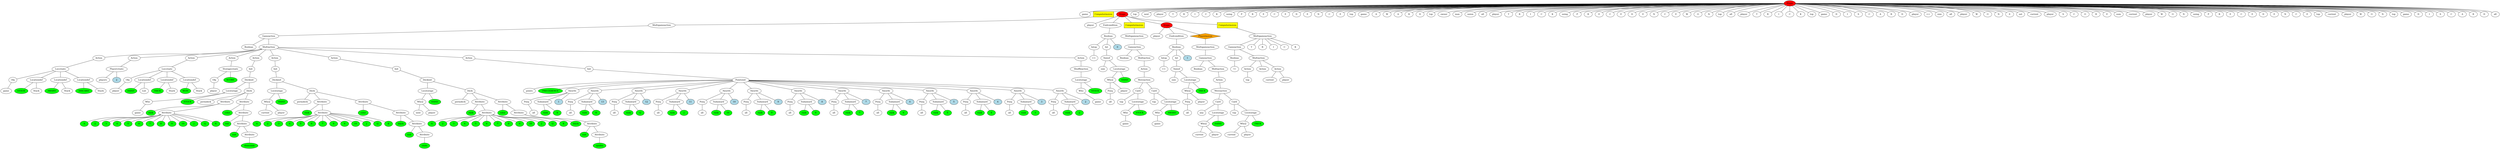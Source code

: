 graph tree{NODE0 [label="Stage" style=filled fillcolor="red"]
NODE0_1 [label="game"]
NODE0 -- NODE0_1
NODE0_2 [label="Computermoves"  style=filled shape=box fillcolor="yellow"]
NODE0_2_2 [label="Multigameaction" ]
NODE0_2_2_0 [label="Gameaction" ]
NODE0_2_2_0_1 [label="Boolean" ]
NODE0_2_2_0 -- NODE0_2_2_0_1
NODE0_2_2_0_2 [label="Multiaction" ]
NODE0_2_2_0_2_0 [label="Action" ]
NODE0_2_2_0_2_0_1 [label="Loccreate" ]
NODE0_2_2_0_2_0_1_2 [label="Obj" ]
NODE0_2_2_0_2_0_1_2_0 [label="game"]
NODE0_2_2_0_2_0_1_2 -- NODE0_2_2_0_2_0_1_2_0
NODE0_2_2_0_2_0_1 -- NODE0_2_2_0_2_0_1_2
NODE0_2_2_0_2_0_1_3 [label="Locationdef" ]
NODE0_2_2_0_2_0_1_3_1 [fillcolor="green" style=filled label="STOCK"]
NODE0_2_2_0_2_0_1_3 -- NODE0_2_2_0_2_0_1_3_1
NODE0_2_2_0_2_0_1_3_2 [label="Stack"]
NODE0_2_2_0_2_0_1_3 -- NODE0_2_2_0_2_0_1_3_2
NODE0_2_2_0_2_0_1 -- NODE0_2_2_0_2_0_1_3
NODE0_2_2_0_2_0_1_4 [label="Locationdef" ]
NODE0_2_2_0_2_0_1_4_1 [fillcolor="green" style=filled label="AWARD"]
NODE0_2_2_0_2_0_1_4 -- NODE0_2_2_0_2_0_1_4_1
NODE0_2_2_0_2_0_1_4_2 [label="Stack"]
NODE0_2_2_0_2_0_1_4 -- NODE0_2_2_0_2_0_1_4_2
NODE0_2_2_0_2_0_1 -- NODE0_2_2_0_2_0_1_4
NODE0_2_2_0_2_0_1_5 [label="Locationdef" ]
NODE0_2_2_0_2_0_1_5_1 [fillcolor="green" style=filled label="DISCARD"]
NODE0_2_2_0_2_0_1_5 -- NODE0_2_2_0_2_0_1_5_1
NODE0_2_2_0_2_0_1_5_2 [label="Stack"]
NODE0_2_2_0_2_0_1_5 -- NODE0_2_2_0_2_0_1_5_2
NODE0_2_2_0_2_0_1 -- NODE0_2_2_0_2_0_1_5
NODE0_2_2_0_2_0 -- NODE0_2_2_0_2_0_1
NODE0_2_2_0_2 -- NODE0_2_2_0_2_0
NODE0_2_2_0_2_1 [label="Action" ]
NODE0_2_2_0_2_1_1 [label="Playercreate" ]
NODE0_2_2_0_2_1_1_1 [label="players"]
NODE0_2_2_0_2_1_1 -- NODE0_2_2_0_2_1_1_1
NODE0_2_2_0_2_1_1_2 [label="2" style=filled fillcolor="lightblue"]
NODE0_2_2_0_2_1_1 -- NODE0_2_2_0_2_1_1_2
NODE0_2_2_0_2_1 -- NODE0_2_2_0_2_1_1
NODE0_2_2_0_2 -- NODE0_2_2_0_2_1
NODE0_2_2_0_2_2 [label="Action" ]
NODE0_2_2_0_2_2_1 [label="Loccreate" ]
NODE0_2_2_0_2_2_1_2 [label="Obj" ]
NODE0_2_2_0_2_2_1_2_0 [label="player"]
NODE0_2_2_0_2_2_1_2 -- NODE0_2_2_0_2_2_1_2_0
NODE0_2_2_0_2_2_1 -- NODE0_2_2_0_2_2_1_2
NODE0_2_2_0_2_2_1_3 [label="Locationdef" ]
NODE0_2_2_0_2_2_1_3_1 [fillcolor="green" style=filled label="HAND"]
NODE0_2_2_0_2_2_1_3 -- NODE0_2_2_0_2_2_1_3_1
NODE0_2_2_0_2_2_1_3_2 [label="List"]
NODE0_2_2_0_2_2_1_3 -- NODE0_2_2_0_2_2_1_3_2
NODE0_2_2_0_2_2_1 -- NODE0_2_2_0_2_2_1_3
NODE0_2_2_0_2_2_1_4 [label="Locationdef" ]
NODE0_2_2_0_2_2_1_4_1 [fillcolor="green" style=filled label="TRICK"]
NODE0_2_2_0_2_2_1_4 -- NODE0_2_2_0_2_2_1_4_1
NODE0_2_2_0_2_2_1_4_2 [label="Stack"]
NODE0_2_2_0_2_2_1_4 -- NODE0_2_2_0_2_2_1_4_2
NODE0_2_2_0_2_2_1 -- NODE0_2_2_0_2_2_1_4
NODE0_2_2_0_2_2_1_5 [label="Locationdef" ]
NODE0_2_2_0_2_2_1_5_1 [fillcolor="green" style=filled label="WON"]
NODE0_2_2_0_2_2_1_5 -- NODE0_2_2_0_2_2_1_5_1
NODE0_2_2_0_2_2_1_5_2 [label="Stack"]
NODE0_2_2_0_2_2_1_5 -- NODE0_2_2_0_2_2_1_5_2
NODE0_2_2_0_2_2_1 -- NODE0_2_2_0_2_2_1_5
NODE0_2_2_0_2_2 -- NODE0_2_2_0_2_2_1
NODE0_2_2_0_2 -- NODE0_2_2_0_2_2
NODE0_2_2_0_2_3 [label="Action" ]
NODE0_2_2_0_2_3_1 [label="Storagecreate" ]
NODE0_2_2_0_2_3_1_2 [label="Obj" ]
NODE0_2_2_0_2_3_1_2_0 [label="player"]
NODE0_2_2_0_2_3_1_2 -- NODE0_2_2_0_2_3_1_2_0
NODE0_2_2_0_2_3_1 -- NODE0_2_2_0_2_3_1_2
NODE0_2_2_0_2_3_1_4 [fillcolor="green" style=filled label="SCORE"]
NODE0_2_2_0_2_3_1 -- NODE0_2_2_0_2_3_1_4
NODE0_2_2_0_2_3 -- NODE0_2_2_0_2_3_1
NODE0_2_2_0_2 -- NODE0_2_2_0_2_3
NODE0_2_2_0_2_4 [label="Action" ]
NODE0_2_2_0_2_4_1 [label="Init" ]
NODE0_2_2_0_2_4_1_1 [label="Deckinit" ]
NODE0_2_2_0_2_4_1_1_0 [label="Locstorage" ]
NODE0_2_2_0_2_4_1_1_0_1 [label="Who" ]
NODE0_2_2_0_2_4_1_1_0_1_0 [label="game"]
NODE0_2_2_0_2_4_1_1_0_1 -- NODE0_2_2_0_2_4_1_1_0_1_0
NODE0_2_2_0_2_4_1_1_0 -- NODE0_2_2_0_2_4_1_1_0_1
NODE0_2_2_0_2_4_1_1_0_3 [fillcolor="green" style=filled label="STOCK"]
NODE0_2_2_0_2_4_1_1_0 -- NODE0_2_2_0_2_4_1_1_0_3
NODE0_2_2_0_2_4_1_1 -- NODE0_2_2_0_2_4_1_1_0
NODE0_2_2_0_2_4_1_1_1 [label="Deck" ]
NODE0_2_2_0_2_4_1_1_1_1 [label="permdeck"]
NODE0_2_2_0_2_4_1_1_1 -- NODE0_2_2_0_2_4_1_1_1_1
NODE0_2_2_0_2_4_1_1_1_2 [label="Attribute" ]
NODE0_2_2_0_2_4_1_1_1_2_1 [fillcolor="green" style=filled label="rank"]
NODE0_2_2_0_2_4_1_1_1_2 -- NODE0_2_2_0_2_4_1_1_1_2_1
NODE0_2_2_0_2_4_1_1_1_2_2 [label="Attribute" ]
NODE0_2_2_0_2_4_1_1_1_2_2_1 [fillcolor="green" style=filled label="A"]
NODE0_2_2_0_2_4_1_1_1_2_2 -- NODE0_2_2_0_2_4_1_1_1_2_2_1
NODE0_2_2_0_2_4_1_1_1_2_2_3 [fillcolor="green" style=filled label="2"]
NODE0_2_2_0_2_4_1_1_1_2_2 -- NODE0_2_2_0_2_4_1_1_1_2_2_3
NODE0_2_2_0_2_4_1_1_1_2_2_5 [fillcolor="green" style=filled label="3"]
NODE0_2_2_0_2_4_1_1_1_2_2 -- NODE0_2_2_0_2_4_1_1_1_2_2_5
NODE0_2_2_0_2_4_1_1_1_2_2_7 [fillcolor="green" style=filled label="4"]
NODE0_2_2_0_2_4_1_1_1_2_2 -- NODE0_2_2_0_2_4_1_1_1_2_2_7
NODE0_2_2_0_2_4_1_1_1_2_2_9 [fillcolor="green" style=filled label="5"]
NODE0_2_2_0_2_4_1_1_1_2_2 -- NODE0_2_2_0_2_4_1_1_1_2_2_9
NODE0_2_2_0_2_4_1_1_1_2_2_11 [fillcolor="green" style=filled label="6"]
NODE0_2_2_0_2_4_1_1_1_2_2 -- NODE0_2_2_0_2_4_1_1_1_2_2_11
NODE0_2_2_0_2_4_1_1_1_2_2_13 [fillcolor="green" style=filled label="7"]
NODE0_2_2_0_2_4_1_1_1_2_2 -- NODE0_2_2_0_2_4_1_1_1_2_2_13
NODE0_2_2_0_2_4_1_1_1_2_2_15 [fillcolor="green" style=filled label="8"]
NODE0_2_2_0_2_4_1_1_1_2_2 -- NODE0_2_2_0_2_4_1_1_1_2_2_15
NODE0_2_2_0_2_4_1_1_1_2_2_17 [fillcolor="green" style=filled label="9"]
NODE0_2_2_0_2_4_1_1_1_2_2 -- NODE0_2_2_0_2_4_1_1_1_2_2_17
NODE0_2_2_0_2_4_1_1_1_2_2_19 [fillcolor="green" style=filled label="10"]
NODE0_2_2_0_2_4_1_1_1_2_2 -- NODE0_2_2_0_2_4_1_1_1_2_2_19
NODE0_2_2_0_2_4_1_1_1_2_2_21 [fillcolor="green" style=filled label="J"]
NODE0_2_2_0_2_4_1_1_1_2_2 -- NODE0_2_2_0_2_4_1_1_1_2_2_21
NODE0_2_2_0_2_4_1_1_1_2_2_23 [fillcolor="green" style=filled label="Q"]
NODE0_2_2_0_2_4_1_1_1_2_2 -- NODE0_2_2_0_2_4_1_1_1_2_2_23
NODE0_2_2_0_2_4_1_1_1_2_2_25 [fillcolor="green" style=filled label="K"]
NODE0_2_2_0_2_4_1_1_1_2_2 -- NODE0_2_2_0_2_4_1_1_1_2_2_25
NODE0_2_2_0_2_4_1_1_1_2 -- NODE0_2_2_0_2_4_1_1_1_2_2
NODE0_2_2_0_2_4_1_1_1 -- NODE0_2_2_0_2_4_1_1_1_2
NODE0_2_2_0_2_4_1_1_1_3 [label="Attribute" ]
NODE0_2_2_0_2_4_1_1_1_3_1 [fillcolor="green" style=filled label="color"]
NODE0_2_2_0_2_4_1_1_1_3 -- NODE0_2_2_0_2_4_1_1_1_3_1
NODE0_2_2_0_2_4_1_1_1_3_2 [label="Attribute" ]
NODE0_2_2_0_2_4_1_1_1_3_2_1 [fillcolor="green" style=filled label="red"]
NODE0_2_2_0_2_4_1_1_1_3_2 -- NODE0_2_2_0_2_4_1_1_1_3_2_1
NODE0_2_2_0_2_4_1_1_1_3_2_2 [label="Attribute" ]
NODE0_2_2_0_2_4_1_1_1_3_2_2_1 [fillcolor="green" style=filled label="suit"]
NODE0_2_2_0_2_4_1_1_1_3_2_2 -- NODE0_2_2_0_2_4_1_1_1_3_2_2_1
NODE0_2_2_0_2_4_1_1_1_3_2_2_2 [label="Attribute" ]
NODE0_2_2_0_2_4_1_1_1_3_2_2_2_1 [fillcolor="green" style=filled label="diamonds"]
NODE0_2_2_0_2_4_1_1_1_3_2_2_2 -- NODE0_2_2_0_2_4_1_1_1_3_2_2_2_1
NODE0_2_2_0_2_4_1_1_1_3_2_2 -- NODE0_2_2_0_2_4_1_1_1_3_2_2_2
NODE0_2_2_0_2_4_1_1_1_3_2 -- NODE0_2_2_0_2_4_1_1_1_3_2_2
NODE0_2_2_0_2_4_1_1_1_3 -- NODE0_2_2_0_2_4_1_1_1_3_2
NODE0_2_2_0_2_4_1_1_1 -- NODE0_2_2_0_2_4_1_1_1_3
NODE0_2_2_0_2_4_1_1 -- NODE0_2_2_0_2_4_1_1_1
NODE0_2_2_0_2_4_1 -- NODE0_2_2_0_2_4_1_1
NODE0_2_2_0_2_4 -- NODE0_2_2_0_2_4_1
NODE0_2_2_0_2 -- NODE0_2_2_0_2_4
NODE0_2_2_0_2_5 [label="Action" ]
NODE0_2_2_0_2_5_1 [label="Init" ]
NODE0_2_2_0_2_5_1_1 [label="Deckinit" ]
NODE0_2_2_0_2_5_1_1_0 [label="Locstorage" ]
NODE0_2_2_0_2_5_1_1_0_1 [label="Who2" ]
NODE0_2_2_0_2_5_1_1_0_1_1 [label="current"]
NODE0_2_2_0_2_5_1_1_0_1 -- NODE0_2_2_0_2_5_1_1_0_1_1
NODE0_2_2_0_2_5_1_1_0_1_2 [label="player"]
NODE0_2_2_0_2_5_1_1_0_1 -- NODE0_2_2_0_2_5_1_1_0_1_2
NODE0_2_2_0_2_5_1_1_0 -- NODE0_2_2_0_2_5_1_1_0_1
NODE0_2_2_0_2_5_1_1_0_3 [fillcolor="green" style=filled label="HAND"]
NODE0_2_2_0_2_5_1_1_0 -- NODE0_2_2_0_2_5_1_1_0_3
NODE0_2_2_0_2_5_1_1 -- NODE0_2_2_0_2_5_1_1_0
NODE0_2_2_0_2_5_1_1_1 [label="Deck" ]
NODE0_2_2_0_2_5_1_1_1_1 [label="permdeck"]
NODE0_2_2_0_2_5_1_1_1 -- NODE0_2_2_0_2_5_1_1_1_1
NODE0_2_2_0_2_5_1_1_1_2 [label="Attribute" ]
NODE0_2_2_0_2_5_1_1_1_2_1 [fillcolor="green" style=filled label="rank"]
NODE0_2_2_0_2_5_1_1_1_2 -- NODE0_2_2_0_2_5_1_1_1_2_1
NODE0_2_2_0_2_5_1_1_1_2_2 [label="Attribute" ]
NODE0_2_2_0_2_5_1_1_1_2_2_1 [fillcolor="green" style=filled label="A"]
NODE0_2_2_0_2_5_1_1_1_2_2 -- NODE0_2_2_0_2_5_1_1_1_2_2_1
NODE0_2_2_0_2_5_1_1_1_2_2_3 [fillcolor="green" style=filled label="2"]
NODE0_2_2_0_2_5_1_1_1_2_2 -- NODE0_2_2_0_2_5_1_1_1_2_2_3
NODE0_2_2_0_2_5_1_1_1_2_2_5 [fillcolor="green" style=filled label="3"]
NODE0_2_2_0_2_5_1_1_1_2_2 -- NODE0_2_2_0_2_5_1_1_1_2_2_5
NODE0_2_2_0_2_5_1_1_1_2_2_7 [fillcolor="green" style=filled label="4"]
NODE0_2_2_0_2_5_1_1_1_2_2 -- NODE0_2_2_0_2_5_1_1_1_2_2_7
NODE0_2_2_0_2_5_1_1_1_2_2_9 [fillcolor="green" style=filled label="5"]
NODE0_2_2_0_2_5_1_1_1_2_2 -- NODE0_2_2_0_2_5_1_1_1_2_2_9
NODE0_2_2_0_2_5_1_1_1_2_2_11 [fillcolor="green" style=filled label="6"]
NODE0_2_2_0_2_5_1_1_1_2_2 -- NODE0_2_2_0_2_5_1_1_1_2_2_11
NODE0_2_2_0_2_5_1_1_1_2_2_13 [fillcolor="green" style=filled label="7"]
NODE0_2_2_0_2_5_1_1_1_2_2 -- NODE0_2_2_0_2_5_1_1_1_2_2_13
NODE0_2_2_0_2_5_1_1_1_2_2_15 [fillcolor="green" style=filled label="8"]
NODE0_2_2_0_2_5_1_1_1_2_2 -- NODE0_2_2_0_2_5_1_1_1_2_2_15
NODE0_2_2_0_2_5_1_1_1_2_2_17 [fillcolor="green" style=filled label="9"]
NODE0_2_2_0_2_5_1_1_1_2_2 -- NODE0_2_2_0_2_5_1_1_1_2_2_17
NODE0_2_2_0_2_5_1_1_1_2_2_19 [fillcolor="green" style=filled label="10"]
NODE0_2_2_0_2_5_1_1_1_2_2 -- NODE0_2_2_0_2_5_1_1_1_2_2_19
NODE0_2_2_0_2_5_1_1_1_2_2_21 [fillcolor="green" style=filled label="J"]
NODE0_2_2_0_2_5_1_1_1_2_2 -- NODE0_2_2_0_2_5_1_1_1_2_2_21
NODE0_2_2_0_2_5_1_1_1_2_2_23 [fillcolor="green" style=filled label="Q"]
NODE0_2_2_0_2_5_1_1_1_2_2 -- NODE0_2_2_0_2_5_1_1_1_2_2_23
NODE0_2_2_0_2_5_1_1_1_2_2_25 [fillcolor="green" style=filled label="K"]
NODE0_2_2_0_2_5_1_1_1_2_2 -- NODE0_2_2_0_2_5_1_1_1_2_2_25
NODE0_2_2_0_2_5_1_1_1_2 -- NODE0_2_2_0_2_5_1_1_1_2_2
NODE0_2_2_0_2_5_1_1_1 -- NODE0_2_2_0_2_5_1_1_1_2
NODE0_2_2_0_2_5_1_1_1_3 [label="Attribute" ]
NODE0_2_2_0_2_5_1_1_1_3_1 [fillcolor="green" style=filled label="color"]
NODE0_2_2_0_2_5_1_1_1_3 -- NODE0_2_2_0_2_5_1_1_1_3_1
NODE0_2_2_0_2_5_1_1_1_3_2 [label="Attribute" ]
NODE0_2_2_0_2_5_1_1_1_3_2_1 [fillcolor="green" style=filled label="black"]
NODE0_2_2_0_2_5_1_1_1_3_2 -- NODE0_2_2_0_2_5_1_1_1_3_2_1
NODE0_2_2_0_2_5_1_1_1_3_2_2 [label="Attribute" ]
NODE0_2_2_0_2_5_1_1_1_3_2_2_1 [fillcolor="green" style=filled label="suit"]
NODE0_2_2_0_2_5_1_1_1_3_2_2 -- NODE0_2_2_0_2_5_1_1_1_3_2_2_1
NODE0_2_2_0_2_5_1_1_1_3_2_2_2 [label="Attribute" ]
NODE0_2_2_0_2_5_1_1_1_3_2_2_2_1 [fillcolor="green" style=filled label="clubs"]
NODE0_2_2_0_2_5_1_1_1_3_2_2_2 -- NODE0_2_2_0_2_5_1_1_1_3_2_2_2_1
NODE0_2_2_0_2_5_1_1_1_3_2_2 -- NODE0_2_2_0_2_5_1_1_1_3_2_2_2
NODE0_2_2_0_2_5_1_1_1_3_2 -- NODE0_2_2_0_2_5_1_1_1_3_2_2
NODE0_2_2_0_2_5_1_1_1_3 -- NODE0_2_2_0_2_5_1_1_1_3_2
NODE0_2_2_0_2_5_1_1_1 -- NODE0_2_2_0_2_5_1_1_1_3
NODE0_2_2_0_2_5_1_1 -- NODE0_2_2_0_2_5_1_1_1
NODE0_2_2_0_2_5_1 -- NODE0_2_2_0_2_5_1_1
NODE0_2_2_0_2_5 -- NODE0_2_2_0_2_5_1
NODE0_2_2_0_2 -- NODE0_2_2_0_2_5
NODE0_2_2_0_2_6 [label="Action" ]
NODE0_2_2_0_2_6_1 [label="Init" ]
NODE0_2_2_0_2_6_1_1 [label="Deckinit" ]
NODE0_2_2_0_2_6_1_1_0 [label="Locstorage" ]
NODE0_2_2_0_2_6_1_1_0_1 [label="Who2" ]
NODE0_2_2_0_2_6_1_1_0_1_1 [label="next"]
NODE0_2_2_0_2_6_1_1_0_1 -- NODE0_2_2_0_2_6_1_1_0_1_1
NODE0_2_2_0_2_6_1_1_0_1_2 [label="player"]
NODE0_2_2_0_2_6_1_1_0_1 -- NODE0_2_2_0_2_6_1_1_0_1_2
NODE0_2_2_0_2_6_1_1_0 -- NODE0_2_2_0_2_6_1_1_0_1
NODE0_2_2_0_2_6_1_1_0_3 [fillcolor="green" style=filled label="HAND"]
NODE0_2_2_0_2_6_1_1_0 -- NODE0_2_2_0_2_6_1_1_0_3
NODE0_2_2_0_2_6_1_1 -- NODE0_2_2_0_2_6_1_1_0
NODE0_2_2_0_2_6_1_1_1 [label="Deck" ]
NODE0_2_2_0_2_6_1_1_1_1 [label="permdeck"]
NODE0_2_2_0_2_6_1_1_1 -- NODE0_2_2_0_2_6_1_1_1_1
NODE0_2_2_0_2_6_1_1_1_2 [label="Attribute" ]
NODE0_2_2_0_2_6_1_1_1_2_1 [fillcolor="green" style=filled label="rank"]
NODE0_2_2_0_2_6_1_1_1_2 -- NODE0_2_2_0_2_6_1_1_1_2_1
NODE0_2_2_0_2_6_1_1_1_2_2 [label="Attribute" ]
NODE0_2_2_0_2_6_1_1_1_2_2_1 [fillcolor="green" style=filled label="A"]
NODE0_2_2_0_2_6_1_1_1_2_2 -- NODE0_2_2_0_2_6_1_1_1_2_2_1
NODE0_2_2_0_2_6_1_1_1_2_2_3 [fillcolor="green" style=filled label="2"]
NODE0_2_2_0_2_6_1_1_1_2_2 -- NODE0_2_2_0_2_6_1_1_1_2_2_3
NODE0_2_2_0_2_6_1_1_1_2_2_5 [fillcolor="green" style=filled label="3"]
NODE0_2_2_0_2_6_1_1_1_2_2 -- NODE0_2_2_0_2_6_1_1_1_2_2_5
NODE0_2_2_0_2_6_1_1_1_2_2_7 [fillcolor="green" style=filled label="4"]
NODE0_2_2_0_2_6_1_1_1_2_2 -- NODE0_2_2_0_2_6_1_1_1_2_2_7
NODE0_2_2_0_2_6_1_1_1_2_2_9 [fillcolor="green" style=filled label="5"]
NODE0_2_2_0_2_6_1_1_1_2_2 -- NODE0_2_2_0_2_6_1_1_1_2_2_9
NODE0_2_2_0_2_6_1_1_1_2_2_11 [fillcolor="green" style=filled label="6"]
NODE0_2_2_0_2_6_1_1_1_2_2 -- NODE0_2_2_0_2_6_1_1_1_2_2_11
NODE0_2_2_0_2_6_1_1_1_2_2_13 [fillcolor="green" style=filled label="7"]
NODE0_2_2_0_2_6_1_1_1_2_2 -- NODE0_2_2_0_2_6_1_1_1_2_2_13
NODE0_2_2_0_2_6_1_1_1_2_2_15 [fillcolor="green" style=filled label="8"]
NODE0_2_2_0_2_6_1_1_1_2_2 -- NODE0_2_2_0_2_6_1_1_1_2_2_15
NODE0_2_2_0_2_6_1_1_1_2_2_17 [fillcolor="green" style=filled label="9"]
NODE0_2_2_0_2_6_1_1_1_2_2 -- NODE0_2_2_0_2_6_1_1_1_2_2_17
NODE0_2_2_0_2_6_1_1_1_2_2_19 [fillcolor="green" style=filled label="10"]
NODE0_2_2_0_2_6_1_1_1_2_2 -- NODE0_2_2_0_2_6_1_1_1_2_2_19
NODE0_2_2_0_2_6_1_1_1_2_2_21 [fillcolor="green" style=filled label="J"]
NODE0_2_2_0_2_6_1_1_1_2_2 -- NODE0_2_2_0_2_6_1_1_1_2_2_21
NODE0_2_2_0_2_6_1_1_1_2_2_23 [fillcolor="green" style=filled label="Q"]
NODE0_2_2_0_2_6_1_1_1_2_2 -- NODE0_2_2_0_2_6_1_1_1_2_2_23
NODE0_2_2_0_2_6_1_1_1_2_2_25 [fillcolor="green" style=filled label="K"]
NODE0_2_2_0_2_6_1_1_1_2_2 -- NODE0_2_2_0_2_6_1_1_1_2_2_25
NODE0_2_2_0_2_6_1_1_1_2 -- NODE0_2_2_0_2_6_1_1_1_2_2
NODE0_2_2_0_2_6_1_1_1 -- NODE0_2_2_0_2_6_1_1_1_2
NODE0_2_2_0_2_6_1_1_1_3 [label="Attribute" ]
NODE0_2_2_0_2_6_1_1_1_3_1 [fillcolor="green" style=filled label="color"]
NODE0_2_2_0_2_6_1_1_1_3 -- NODE0_2_2_0_2_6_1_1_1_3_1
NODE0_2_2_0_2_6_1_1_1_3_2 [label="Attribute" ]
NODE0_2_2_0_2_6_1_1_1_3_2_1 [fillcolor="green" style=filled label="black"]
NODE0_2_2_0_2_6_1_1_1_3_2 -- NODE0_2_2_0_2_6_1_1_1_3_2_1
NODE0_2_2_0_2_6_1_1_1_3_2_2 [label="Attribute" ]
NODE0_2_2_0_2_6_1_1_1_3_2_2_1 [fillcolor="green" style=filled label="suit"]
NODE0_2_2_0_2_6_1_1_1_3_2_2 -- NODE0_2_2_0_2_6_1_1_1_3_2_2_1
NODE0_2_2_0_2_6_1_1_1_3_2_2_2 [label="Attribute" ]
NODE0_2_2_0_2_6_1_1_1_3_2_2_2_1 [fillcolor="green" style=filled label="spades"]
NODE0_2_2_0_2_6_1_1_1_3_2_2_2 -- NODE0_2_2_0_2_6_1_1_1_3_2_2_2_1
NODE0_2_2_0_2_6_1_1_1_3_2_2 -- NODE0_2_2_0_2_6_1_1_1_3_2_2_2
NODE0_2_2_0_2_6_1_1_1_3_2 -- NODE0_2_2_0_2_6_1_1_1_3_2_2
NODE0_2_2_0_2_6_1_1_1_3 -- NODE0_2_2_0_2_6_1_1_1_3_2
NODE0_2_2_0_2_6_1_1_1 -- NODE0_2_2_0_2_6_1_1_1_3
NODE0_2_2_0_2_6_1_1 -- NODE0_2_2_0_2_6_1_1_1
NODE0_2_2_0_2_6_1 -- NODE0_2_2_0_2_6_1_1
NODE0_2_2_0_2_6 -- NODE0_2_2_0_2_6_1
NODE0_2_2_0_2 -- NODE0_2_2_0_2_6
NODE0_2_2_0_2_7 [label="Action" ]
NODE0_2_2_0_2_7_1 [label="Init" ]
NODE0_2_2_0_2_7_1_1 [label="Pointsinit" ]
NODE0_2_2_0_2_7_1_1_0 [label="points"]
NODE0_2_2_0_2_7_1_1 -- NODE0_2_2_0_2_7_1_1_0
NODE0_2_2_0_2_7_1_1_1 [fillcolor="green" style=filled label="PRECEDENCE"]
NODE0_2_2_0_2_7_1_1 -- NODE0_2_2_0_2_7_1_1_1
NODE0_2_2_0_2_7_1_1_3 [label="Awards" ]
NODE0_2_2_0_2_7_1_1_3_1 [label="Posq" ]
NODE0_2_2_0_2_7_1_1_3_1_0 [label="all"]
NODE0_2_2_0_2_7_1_1_3_1 -- NODE0_2_2_0_2_7_1_1_3_1_0
NODE0_2_2_0_2_7_1_1_3 -- NODE0_2_2_0_2_7_1_1_3_1
NODE0_2_2_0_2_7_1_1_3_2 [label="Subaward" ]
NODE0_2_2_0_2_7_1_1_3_2_1 [fillcolor="green" style=filled label="rank"]
NODE0_2_2_0_2_7_1_1_3_2 -- NODE0_2_2_0_2_7_1_1_3_2_1
NODE0_2_2_0_2_7_1_1_3_2_3 [fillcolor="green" style=filled label="A"]
NODE0_2_2_0_2_7_1_1_3_2 -- NODE0_2_2_0_2_7_1_1_3_2_3
NODE0_2_2_0_2_7_1_1_3 -- NODE0_2_2_0_2_7_1_1_3_2
NODE0_2_2_0_2_7_1_1_3_3 [label="1" style=filled fillcolor="lightblue"]
NODE0_2_2_0_2_7_1_1_3 -- NODE0_2_2_0_2_7_1_1_3_3
NODE0_2_2_0_2_7_1_1 -- NODE0_2_2_0_2_7_1_1_3
NODE0_2_2_0_2_7_1_1_4 [label="Awards" ]
NODE0_2_2_0_2_7_1_1_4_1 [label="Posq" ]
NODE0_2_2_0_2_7_1_1_4_1_0 [label="all"]
NODE0_2_2_0_2_7_1_1_4_1 -- NODE0_2_2_0_2_7_1_1_4_1_0
NODE0_2_2_0_2_7_1_1_4 -- NODE0_2_2_0_2_7_1_1_4_1
NODE0_2_2_0_2_7_1_1_4_2 [label="Subaward" ]
NODE0_2_2_0_2_7_1_1_4_2_1 [fillcolor="green" style=filled label="rank"]
NODE0_2_2_0_2_7_1_1_4_2 -- NODE0_2_2_0_2_7_1_1_4_2_1
NODE0_2_2_0_2_7_1_1_4_2_3 [fillcolor="green" style=filled label="K"]
NODE0_2_2_0_2_7_1_1_4_2 -- NODE0_2_2_0_2_7_1_1_4_2_3
NODE0_2_2_0_2_7_1_1_4 -- NODE0_2_2_0_2_7_1_1_4_2
NODE0_2_2_0_2_7_1_1_4_3 [label="13" style=filled fillcolor="lightblue"]
NODE0_2_2_0_2_7_1_1_4 -- NODE0_2_2_0_2_7_1_1_4_3
NODE0_2_2_0_2_7_1_1 -- NODE0_2_2_0_2_7_1_1_4
NODE0_2_2_0_2_7_1_1_5 [label="Awards" ]
NODE0_2_2_0_2_7_1_1_5_1 [label="Posq" ]
NODE0_2_2_0_2_7_1_1_5_1_0 [label="all"]
NODE0_2_2_0_2_7_1_1_5_1 -- NODE0_2_2_0_2_7_1_1_5_1_0
NODE0_2_2_0_2_7_1_1_5 -- NODE0_2_2_0_2_7_1_1_5_1
NODE0_2_2_0_2_7_1_1_5_2 [label="Subaward" ]
NODE0_2_2_0_2_7_1_1_5_2_1 [fillcolor="green" style=filled label="rank"]
NODE0_2_2_0_2_7_1_1_5_2 -- NODE0_2_2_0_2_7_1_1_5_2_1
NODE0_2_2_0_2_7_1_1_5_2_3 [fillcolor="green" style=filled label="Q"]
NODE0_2_2_0_2_7_1_1_5_2 -- NODE0_2_2_0_2_7_1_1_5_2_3
NODE0_2_2_0_2_7_1_1_5 -- NODE0_2_2_0_2_7_1_1_5_2
NODE0_2_2_0_2_7_1_1_5_3 [label="12" style=filled fillcolor="lightblue"]
NODE0_2_2_0_2_7_1_1_5 -- NODE0_2_2_0_2_7_1_1_5_3
NODE0_2_2_0_2_7_1_1 -- NODE0_2_2_0_2_7_1_1_5
NODE0_2_2_0_2_7_1_1_6 [label="Awards" ]
NODE0_2_2_0_2_7_1_1_6_1 [label="Posq" ]
NODE0_2_2_0_2_7_1_1_6_1_0 [label="all"]
NODE0_2_2_0_2_7_1_1_6_1 -- NODE0_2_2_0_2_7_1_1_6_1_0
NODE0_2_2_0_2_7_1_1_6 -- NODE0_2_2_0_2_7_1_1_6_1
NODE0_2_2_0_2_7_1_1_6_2 [label="Subaward" ]
NODE0_2_2_0_2_7_1_1_6_2_1 [fillcolor="green" style=filled label="rank"]
NODE0_2_2_0_2_7_1_1_6_2 -- NODE0_2_2_0_2_7_1_1_6_2_1
NODE0_2_2_0_2_7_1_1_6_2_3 [fillcolor="green" style=filled label="J"]
NODE0_2_2_0_2_7_1_1_6_2 -- NODE0_2_2_0_2_7_1_1_6_2_3
NODE0_2_2_0_2_7_1_1_6 -- NODE0_2_2_0_2_7_1_1_6_2
NODE0_2_2_0_2_7_1_1_6_3 [label="11" style=filled fillcolor="lightblue"]
NODE0_2_2_0_2_7_1_1_6 -- NODE0_2_2_0_2_7_1_1_6_3
NODE0_2_2_0_2_7_1_1 -- NODE0_2_2_0_2_7_1_1_6
NODE0_2_2_0_2_7_1_1_7 [label="Awards" ]
NODE0_2_2_0_2_7_1_1_7_1 [label="Posq" ]
NODE0_2_2_0_2_7_1_1_7_1_0 [label="all"]
NODE0_2_2_0_2_7_1_1_7_1 -- NODE0_2_2_0_2_7_1_1_7_1_0
NODE0_2_2_0_2_7_1_1_7 -- NODE0_2_2_0_2_7_1_1_7_1
NODE0_2_2_0_2_7_1_1_7_2 [label="Subaward" ]
NODE0_2_2_0_2_7_1_1_7_2_1 [fillcolor="green" style=filled label="rank"]
NODE0_2_2_0_2_7_1_1_7_2 -- NODE0_2_2_0_2_7_1_1_7_2_1
NODE0_2_2_0_2_7_1_1_7_2_3 [fillcolor="green" style=filled label="10"]
NODE0_2_2_0_2_7_1_1_7_2 -- NODE0_2_2_0_2_7_1_1_7_2_3
NODE0_2_2_0_2_7_1_1_7 -- NODE0_2_2_0_2_7_1_1_7_2
NODE0_2_2_0_2_7_1_1_7_3 [label="10" style=filled fillcolor="lightblue"]
NODE0_2_2_0_2_7_1_1_7 -- NODE0_2_2_0_2_7_1_1_7_3
NODE0_2_2_0_2_7_1_1 -- NODE0_2_2_0_2_7_1_1_7
NODE0_2_2_0_2_7_1_1_8 [label="Awards" ]
NODE0_2_2_0_2_7_1_1_8_1 [label="Posq" ]
NODE0_2_2_0_2_7_1_1_8_1_0 [label="all"]
NODE0_2_2_0_2_7_1_1_8_1 -- NODE0_2_2_0_2_7_1_1_8_1_0
NODE0_2_2_0_2_7_1_1_8 -- NODE0_2_2_0_2_7_1_1_8_1
NODE0_2_2_0_2_7_1_1_8_2 [label="Subaward" ]
NODE0_2_2_0_2_7_1_1_8_2_1 [fillcolor="green" style=filled label="rank"]
NODE0_2_2_0_2_7_1_1_8_2 -- NODE0_2_2_0_2_7_1_1_8_2_1
NODE0_2_2_0_2_7_1_1_8_2_3 [fillcolor="green" style=filled label="9"]
NODE0_2_2_0_2_7_1_1_8_2 -- NODE0_2_2_0_2_7_1_1_8_2_3
NODE0_2_2_0_2_7_1_1_8 -- NODE0_2_2_0_2_7_1_1_8_2
NODE0_2_2_0_2_7_1_1_8_3 [label="9" style=filled fillcolor="lightblue"]
NODE0_2_2_0_2_7_1_1_8 -- NODE0_2_2_0_2_7_1_1_8_3
NODE0_2_2_0_2_7_1_1 -- NODE0_2_2_0_2_7_1_1_8
NODE0_2_2_0_2_7_1_1_9 [label="Awards" ]
NODE0_2_2_0_2_7_1_1_9_1 [label="Posq" ]
NODE0_2_2_0_2_7_1_1_9_1_0 [label="all"]
NODE0_2_2_0_2_7_1_1_9_1 -- NODE0_2_2_0_2_7_1_1_9_1_0
NODE0_2_2_0_2_7_1_1_9 -- NODE0_2_2_0_2_7_1_1_9_1
NODE0_2_2_0_2_7_1_1_9_2 [label="Subaward" ]
NODE0_2_2_0_2_7_1_1_9_2_1 [fillcolor="green" style=filled label="rank"]
NODE0_2_2_0_2_7_1_1_9_2 -- NODE0_2_2_0_2_7_1_1_9_2_1
NODE0_2_2_0_2_7_1_1_9_2_3 [fillcolor="green" style=filled label="8"]
NODE0_2_2_0_2_7_1_1_9_2 -- NODE0_2_2_0_2_7_1_1_9_2_3
NODE0_2_2_0_2_7_1_1_9 -- NODE0_2_2_0_2_7_1_1_9_2
NODE0_2_2_0_2_7_1_1_9_3 [label="8" style=filled fillcolor="lightblue"]
NODE0_2_2_0_2_7_1_1_9 -- NODE0_2_2_0_2_7_1_1_9_3
NODE0_2_2_0_2_7_1_1 -- NODE0_2_2_0_2_7_1_1_9
NODE0_2_2_0_2_7_1_1_10 [label="Awards" ]
NODE0_2_2_0_2_7_1_1_10_1 [label="Posq" ]
NODE0_2_2_0_2_7_1_1_10_1_0 [label="all"]
NODE0_2_2_0_2_7_1_1_10_1 -- NODE0_2_2_0_2_7_1_1_10_1_0
NODE0_2_2_0_2_7_1_1_10 -- NODE0_2_2_0_2_7_1_1_10_1
NODE0_2_2_0_2_7_1_1_10_2 [label="Subaward" ]
NODE0_2_2_0_2_7_1_1_10_2_1 [fillcolor="green" style=filled label="rank"]
NODE0_2_2_0_2_7_1_1_10_2 -- NODE0_2_2_0_2_7_1_1_10_2_1
NODE0_2_2_0_2_7_1_1_10_2_3 [fillcolor="green" style=filled label="7"]
NODE0_2_2_0_2_7_1_1_10_2 -- NODE0_2_2_0_2_7_1_1_10_2_3
NODE0_2_2_0_2_7_1_1_10 -- NODE0_2_2_0_2_7_1_1_10_2
NODE0_2_2_0_2_7_1_1_10_3 [label="7" style=filled fillcolor="lightblue"]
NODE0_2_2_0_2_7_1_1_10 -- NODE0_2_2_0_2_7_1_1_10_3
NODE0_2_2_0_2_7_1_1 -- NODE0_2_2_0_2_7_1_1_10
NODE0_2_2_0_2_7_1_1_11 [label="Awards" ]
NODE0_2_2_0_2_7_1_1_11_1 [label="Posq" ]
NODE0_2_2_0_2_7_1_1_11_1_0 [label="all"]
NODE0_2_2_0_2_7_1_1_11_1 -- NODE0_2_2_0_2_7_1_1_11_1_0
NODE0_2_2_0_2_7_1_1_11 -- NODE0_2_2_0_2_7_1_1_11_1
NODE0_2_2_0_2_7_1_1_11_2 [label="Subaward" ]
NODE0_2_2_0_2_7_1_1_11_2_1 [fillcolor="green" style=filled label="rank"]
NODE0_2_2_0_2_7_1_1_11_2 -- NODE0_2_2_0_2_7_1_1_11_2_1
NODE0_2_2_0_2_7_1_1_11_2_3 [fillcolor="green" style=filled label="6"]
NODE0_2_2_0_2_7_1_1_11_2 -- NODE0_2_2_0_2_7_1_1_11_2_3
NODE0_2_2_0_2_7_1_1_11 -- NODE0_2_2_0_2_7_1_1_11_2
NODE0_2_2_0_2_7_1_1_11_3 [label="6" style=filled fillcolor="lightblue"]
NODE0_2_2_0_2_7_1_1_11 -- NODE0_2_2_0_2_7_1_1_11_3
NODE0_2_2_0_2_7_1_1 -- NODE0_2_2_0_2_7_1_1_11
NODE0_2_2_0_2_7_1_1_12 [label="Awards" ]
NODE0_2_2_0_2_7_1_1_12_1 [label="Posq" ]
NODE0_2_2_0_2_7_1_1_12_1_0 [label="all"]
NODE0_2_2_0_2_7_1_1_12_1 -- NODE0_2_2_0_2_7_1_1_12_1_0
NODE0_2_2_0_2_7_1_1_12 -- NODE0_2_2_0_2_7_1_1_12_1
NODE0_2_2_0_2_7_1_1_12_2 [label="Subaward" ]
NODE0_2_2_0_2_7_1_1_12_2_1 [fillcolor="green" style=filled label="rank"]
NODE0_2_2_0_2_7_1_1_12_2 -- NODE0_2_2_0_2_7_1_1_12_2_1
NODE0_2_2_0_2_7_1_1_12_2_3 [fillcolor="green" style=filled label="5"]
NODE0_2_2_0_2_7_1_1_12_2 -- NODE0_2_2_0_2_7_1_1_12_2_3
NODE0_2_2_0_2_7_1_1_12 -- NODE0_2_2_0_2_7_1_1_12_2
NODE0_2_2_0_2_7_1_1_12_3 [label="5" style=filled fillcolor="lightblue"]
NODE0_2_2_0_2_7_1_1_12 -- NODE0_2_2_0_2_7_1_1_12_3
NODE0_2_2_0_2_7_1_1 -- NODE0_2_2_0_2_7_1_1_12
NODE0_2_2_0_2_7_1_1_13 [label="Awards" ]
NODE0_2_2_0_2_7_1_1_13_1 [label="Posq" ]
NODE0_2_2_0_2_7_1_1_13_1_0 [label="all"]
NODE0_2_2_0_2_7_1_1_13_1 -- NODE0_2_2_0_2_7_1_1_13_1_0
NODE0_2_2_0_2_7_1_1_13 -- NODE0_2_2_0_2_7_1_1_13_1
NODE0_2_2_0_2_7_1_1_13_2 [label="Subaward" ]
NODE0_2_2_0_2_7_1_1_13_2_1 [fillcolor="green" style=filled label="rank"]
NODE0_2_2_0_2_7_1_1_13_2 -- NODE0_2_2_0_2_7_1_1_13_2_1
NODE0_2_2_0_2_7_1_1_13_2_3 [fillcolor="green" style=filled label="4"]
NODE0_2_2_0_2_7_1_1_13_2 -- NODE0_2_2_0_2_7_1_1_13_2_3
NODE0_2_2_0_2_7_1_1_13 -- NODE0_2_2_0_2_7_1_1_13_2
NODE0_2_2_0_2_7_1_1_13_3 [label="4" style=filled fillcolor="lightblue"]
NODE0_2_2_0_2_7_1_1_13 -- NODE0_2_2_0_2_7_1_1_13_3
NODE0_2_2_0_2_7_1_1 -- NODE0_2_2_0_2_7_1_1_13
NODE0_2_2_0_2_7_1_1_14 [label="Awards" ]
NODE0_2_2_0_2_7_1_1_14_1 [label="Posq" ]
NODE0_2_2_0_2_7_1_1_14_1_0 [label="all"]
NODE0_2_2_0_2_7_1_1_14_1 -- NODE0_2_2_0_2_7_1_1_14_1_0
NODE0_2_2_0_2_7_1_1_14 -- NODE0_2_2_0_2_7_1_1_14_1
NODE0_2_2_0_2_7_1_1_14_2 [label="Subaward" ]
NODE0_2_2_0_2_7_1_1_14_2_1 [fillcolor="green" style=filled label="rank"]
NODE0_2_2_0_2_7_1_1_14_2 -- NODE0_2_2_0_2_7_1_1_14_2_1
NODE0_2_2_0_2_7_1_1_14_2_3 [fillcolor="green" style=filled label="3"]
NODE0_2_2_0_2_7_1_1_14_2 -- NODE0_2_2_0_2_7_1_1_14_2_3
NODE0_2_2_0_2_7_1_1_14 -- NODE0_2_2_0_2_7_1_1_14_2
NODE0_2_2_0_2_7_1_1_14_3 [label="3" style=filled fillcolor="lightblue"]
NODE0_2_2_0_2_7_1_1_14 -- NODE0_2_2_0_2_7_1_1_14_3
NODE0_2_2_0_2_7_1_1 -- NODE0_2_2_0_2_7_1_1_14
NODE0_2_2_0_2_7_1_1_15 [label="Awards" ]
NODE0_2_2_0_2_7_1_1_15_1 [label="Posq" ]
NODE0_2_2_0_2_7_1_1_15_1_0 [label="all"]
NODE0_2_2_0_2_7_1_1_15_1 -- NODE0_2_2_0_2_7_1_1_15_1_0
NODE0_2_2_0_2_7_1_1_15 -- NODE0_2_2_0_2_7_1_1_15_1
NODE0_2_2_0_2_7_1_1_15_2 [label="Subaward" ]
NODE0_2_2_0_2_7_1_1_15_2_1 [fillcolor="green" style=filled label="rank"]
NODE0_2_2_0_2_7_1_1_15_2 -- NODE0_2_2_0_2_7_1_1_15_2_1
NODE0_2_2_0_2_7_1_1_15_2_3 [fillcolor="green" style=filled label="2"]
NODE0_2_2_0_2_7_1_1_15_2 -- NODE0_2_2_0_2_7_1_1_15_2_3
NODE0_2_2_0_2_7_1_1_15 -- NODE0_2_2_0_2_7_1_1_15_2
NODE0_2_2_0_2_7_1_1_15_3 [label="2" style=filled fillcolor="lightblue"]
NODE0_2_2_0_2_7_1_1_15 -- NODE0_2_2_0_2_7_1_1_15_3
NODE0_2_2_0_2_7_1_1 -- NODE0_2_2_0_2_7_1_1_15
NODE0_2_2_0_2_7_1 -- NODE0_2_2_0_2_7_1_1
NODE0_2_2_0_2_7 -- NODE0_2_2_0_2_7_1
NODE0_2_2_0_2 -- NODE0_2_2_0_2_7
NODE0_2_2_0_2_8 [label="Action" ]
NODE0_2_2_0_2_8_1 [label="Shuffleaction" ]
NODE0_2_2_0_2_8_1_1 [label="Locstorage" ]
NODE0_2_2_0_2_8_1_1_1 [label="Who" ]
NODE0_2_2_0_2_8_1_1_1_0 [label="game"]
NODE0_2_2_0_2_8_1_1_1 -- NODE0_2_2_0_2_8_1_1_1_0
NODE0_2_2_0_2_8_1_1 -- NODE0_2_2_0_2_8_1_1_1
NODE0_2_2_0_2_8_1_1_3 [fillcolor="green" style=filled label="STOCK"]
NODE0_2_2_0_2_8_1_1 -- NODE0_2_2_0_2_8_1_1_3
NODE0_2_2_0_2_8_1 -- NODE0_2_2_0_2_8_1_1
NODE0_2_2_0_2_8 -- NODE0_2_2_0_2_8_1
NODE0_2_2_0_2 -- NODE0_2_2_0_2_8
NODE0_2_2_0 -- NODE0_2_2_0_2
NODE0_2_2 -- NODE0_2_2_0
NODE0_2 -- NODE0_2_2
NODE0 -- NODE0_2
NODE0_3 [label="Stage"  style=filled fillcolor="red"]
NODE0_3_2 [label="player"]
NODE0_3 -- NODE0_3_2
NODE0_3_3 [label="Endcondition" ]
NODE0_3_3_2 [label="Boolean" ]
NODE0_3_3_2_1 [label="Intop" ]
NODE0_3_3_2_1_0 [label="=="]
NODE0_3_3_2_1 -- NODE0_3_3_2_1_0
NODE0_3_3_2 -- NODE0_3_3_2_1
NODE0_3_3_2_2 [label="Int" ]
NODE0_3_3_2_2_0 [label="Sizeof" ]
NODE0_3_3_2_2_0_1 [label="size"]
NODE0_3_3_2_2_0 -- NODE0_3_3_2_2_0_1
NODE0_3_3_2_2_0_2 [label="Locstorage" ]
NODE0_3_3_2_2_0_2_1 [label="Who2" ]
NODE0_3_3_2_2_0_2_1_1 [label="Posq" ]
NODE0_3_3_2_2_0_2_1_1_0 [label="all"]
NODE0_3_3_2_2_0_2_1_1 -- NODE0_3_3_2_2_0_2_1_1_0
NODE0_3_3_2_2_0_2_1 -- NODE0_3_3_2_2_0_2_1_1
NODE0_3_3_2_2_0_2_1_2 [label="player"]
NODE0_3_3_2_2_0_2_1 -- NODE0_3_3_2_2_0_2_1_2
NODE0_3_3_2_2_0_2 -- NODE0_3_3_2_2_0_2_1
NODE0_3_3_2_2_0_2_3 [fillcolor="green" style=filled label="HAND"]
NODE0_3_3_2_2_0_2 -- NODE0_3_3_2_2_0_2_3
NODE0_3_3_2_2_0 -- NODE0_3_3_2_2_0_2
NODE0_3_3_2_2 -- NODE0_3_3_2_2_0
NODE0_3_3_2 -- NODE0_3_3_2_2
NODE0_3_3_2_3 [label="0" style=filled fillcolor="lightblue"]
NODE0_3_3_2 -- NODE0_3_3_2_3
NODE0_3_3 -- NODE0_3_3_2
NODE0_3 -- NODE0_3_3
NODE0_3_4 [label="Computermoves"  style=filled shape=box fillcolor="yellow"]
NODE0_3_4_2 [label="Multigameaction" ]
NODE0_3_4_2_0 [label="Gameaction" ]
NODE0_3_4_2_0_1 [label="Boolean" ]
NODE0_3_4_2_0 -- NODE0_3_4_2_0_1
NODE0_3_4_2_0_2 [label="Multiaction" ]
NODE0_3_4_2_0_2_0 [label="Action" ]
NODE0_3_4_2_0_2_0_1 [label="Moveaction" ]
NODE0_3_4_2_0_2_0_1_1 [label="Card" ]
NODE0_3_4_2_0_2_0_1_1_1 [label="top"]
NODE0_3_4_2_0_2_0_1_1 -- NODE0_3_4_2_0_2_0_1_1_1
NODE0_3_4_2_0_2_0_1_1_2 [label="Locstorage" ]
NODE0_3_4_2_0_2_0_1_1_2_1 [label="Who" ]
NODE0_3_4_2_0_2_0_1_1_2_1_0 [label="game"]
NODE0_3_4_2_0_2_0_1_1_2_1 -- NODE0_3_4_2_0_2_0_1_1_2_1_0
NODE0_3_4_2_0_2_0_1_1_2 -- NODE0_3_4_2_0_2_0_1_1_2_1
NODE0_3_4_2_0_2_0_1_1_2_3 [fillcolor="green" style=filled label="STOCK"]
NODE0_3_4_2_0_2_0_1_1_2 -- NODE0_3_4_2_0_2_0_1_1_2_3
NODE0_3_4_2_0_2_0_1_1 -- NODE0_3_4_2_0_2_0_1_1_2
NODE0_3_4_2_0_2_0_1 -- NODE0_3_4_2_0_2_0_1_1
NODE0_3_4_2_0_2_0_1_2 [label="Card" ]
NODE0_3_4_2_0_2_0_1_2_1 [label="top"]
NODE0_3_4_2_0_2_0_1_2 -- NODE0_3_4_2_0_2_0_1_2_1
NODE0_3_4_2_0_2_0_1_2_2 [label="Locstorage" ]
NODE0_3_4_2_0_2_0_1_2_2_1 [label="Who" ]
NODE0_3_4_2_0_2_0_1_2_2_1_0 [label="game"]
NODE0_3_4_2_0_2_0_1_2_2_1 -- NODE0_3_4_2_0_2_0_1_2_2_1_0
NODE0_3_4_2_0_2_0_1_2_2 -- NODE0_3_4_2_0_2_0_1_2_2_1
NODE0_3_4_2_0_2_0_1_2_2_3 [fillcolor="green" style=filled label="AWARD"]
NODE0_3_4_2_0_2_0_1_2_2 -- NODE0_3_4_2_0_2_0_1_2_2_3
NODE0_3_4_2_0_2_0_1_2 -- NODE0_3_4_2_0_2_0_1_2_2
NODE0_3_4_2_0_2_0_1 -- NODE0_3_4_2_0_2_0_1_2
NODE0_3_4_2_0_2_0 -- NODE0_3_4_2_0_2_0_1
NODE0_3_4_2_0_2 -- NODE0_3_4_2_0_2_0
NODE0_3_4_2_0 -- NODE0_3_4_2_0_2
NODE0_3_4_2 -- NODE0_3_4_2_0
NODE0_3_4 -- NODE0_3_4_2
NODE0_3 -- NODE0_3_4
NODE0_3_5 [label="Stage"  style=filled fillcolor="red"]
NODE0_3_5_2 [label="player"]
NODE0_3_5 -- NODE0_3_5_2
NODE0_3_5_3 [label="Endcondition" ]
NODE0_3_5_3_2 [label="Boolean" ]
NODE0_3_5_3_2_1 [label="Intop" ]
NODE0_3_5_3_2_1_0 [label="=="]
NODE0_3_5_3_2_1 -- NODE0_3_5_3_2_1_0
NODE0_3_5_3_2 -- NODE0_3_5_3_2_1
NODE0_3_5_3_2_2 [label="Int" ]
NODE0_3_5_3_2_2_0 [label="Sizeof" ]
NODE0_3_5_3_2_2_0_1 [label="size"]
NODE0_3_5_3_2_2_0 -- NODE0_3_5_3_2_2_0_1
NODE0_3_5_3_2_2_0_2 [label="Locstorage" ]
NODE0_3_5_3_2_2_0_2_1 [label="Who2" ]
NODE0_3_5_3_2_2_0_2_1_1 [label="Posq" ]
NODE0_3_5_3_2_2_0_2_1_1_0 [label="all"]
NODE0_3_5_3_2_2_0_2_1_1 -- NODE0_3_5_3_2_2_0_2_1_1_0
NODE0_3_5_3_2_2_0_2_1 -- NODE0_3_5_3_2_2_0_2_1_1
NODE0_3_5_3_2_2_0_2_1_2 [label="player"]
NODE0_3_5_3_2_2_0_2_1 -- NODE0_3_5_3_2_2_0_2_1_2
NODE0_3_5_3_2_2_0_2 -- NODE0_3_5_3_2_2_0_2_1
NODE0_3_5_3_2_2_0_2_3 [fillcolor="green" style=filled label="TRICK"]
NODE0_3_5_3_2_2_0_2 -- NODE0_3_5_3_2_2_0_2_3
NODE0_3_5_3_2_2_0 -- NODE0_3_5_3_2_2_0_2
NODE0_3_5_3_2_2 -- NODE0_3_5_3_2_2_0
NODE0_3_5_3_2 -- NODE0_3_5_3_2_2
NODE0_3_5_3_2_3 [label="1" style=filled fillcolor="lightblue"]
NODE0_3_5_3_2 -- NODE0_3_5_3_2_3
NODE0_3_5_3 -- NODE0_3_5_3_2
NODE0_3_5 -- NODE0_3_5_3
NODE0_3_5_4 [label="Playermoves"  style=filled shape=diamond fillcolor="orange"]
NODE0_3_5_4_2 [label="Multigameaction" ]
NODE0_3_5_4_2_0 [label="Gameaction" ]
NODE0_3_5_4_2_0_1 [label="Boolean" ]
NODE0_3_5_4_2_0 -- NODE0_3_5_4_2_0_1
NODE0_3_5_4_2_0_2 [label="Multiaction" ]
NODE0_3_5_4_2_0_2_0 [label="Action" ]
NODE0_3_5_4_2_0_2_0_1 [label="Moveaction" ]
NODE0_3_5_4_2_0_2_0_1_1 [label="Card" ]
NODE0_3_5_4_2_0_2_0_1_1_1 [label="any"]
NODE0_3_5_4_2_0_2_0_1_1 -- NODE0_3_5_4_2_0_2_0_1_1_1
NODE0_3_5_4_2_0_2_0_1_1_2 [label="Locstorage" ]
NODE0_3_5_4_2_0_2_0_1_1_2_1 [label="Who2" ]
NODE0_3_5_4_2_0_2_0_1_1_2_1_1 [label="current"]
NODE0_3_5_4_2_0_2_0_1_1_2_1 -- NODE0_3_5_4_2_0_2_0_1_1_2_1_1
NODE0_3_5_4_2_0_2_0_1_1_2_1_2 [label="player"]
NODE0_3_5_4_2_0_2_0_1_1_2_1 -- NODE0_3_5_4_2_0_2_0_1_1_2_1_2
NODE0_3_5_4_2_0_2_0_1_1_2 -- NODE0_3_5_4_2_0_2_0_1_1_2_1
NODE0_3_5_4_2_0_2_0_1_1_2_3 [fillcolor="green" style=filled label="HAND"]
NODE0_3_5_4_2_0_2_0_1_1_2 -- NODE0_3_5_4_2_0_2_0_1_1_2_3
NODE0_3_5_4_2_0_2_0_1_1 -- NODE0_3_5_4_2_0_2_0_1_1_2
NODE0_3_5_4_2_0_2_0_1 -- NODE0_3_5_4_2_0_2_0_1_1
NODE0_3_5_4_2_0_2_0_1_2 [label="Card" ]
NODE0_3_5_4_2_0_2_0_1_2_1 [label="top"]
NODE0_3_5_4_2_0_2_0_1_2 -- NODE0_3_5_4_2_0_2_0_1_2_1
NODE0_3_5_4_2_0_2_0_1_2_2 [label="Locstorage" ]
NODE0_3_5_4_2_0_2_0_1_2_2_1 [label="Who2" ]
NODE0_3_5_4_2_0_2_0_1_2_2_1_1 [label="current"]
NODE0_3_5_4_2_0_2_0_1_2_2_1 -- NODE0_3_5_4_2_0_2_0_1_2_2_1_1
NODE0_3_5_4_2_0_2_0_1_2_2_1_2 [label="player"]
NODE0_3_5_4_2_0_2_0_1_2_2_1 -- NODE0_3_5_4_2_0_2_0_1_2_2_1_2
NODE0_3_5_4_2_0_2_0_1_2_2 -- NODE0_3_5_4_2_0_2_0_1_2_2_1
NODE0_3_5_4_2_0_2_0_1_2_2_3 [fillcolor="green" style=filled label="TRICK"]
NODE0_3_5_4_2_0_2_0_1_2_2 -- NODE0_3_5_4_2_0_2_0_1_2_2_3
NODE0_3_5_4_2_0_2_0_1_2 -- NODE0_3_5_4_2_0_2_0_1_2_2
NODE0_3_5_4_2_0_2_0_1 -- NODE0_3_5_4_2_0_2_0_1_2
NODE0_3_5_4_2_0_2_0 -- NODE0_3_5_4_2_0_2_0_1
NODE0_3_5_4_2_0_2 -- NODE0_3_5_4_2_0_2_0
NODE0_3_5_4_2_0 -- NODE0_3_5_4_2_0_2
NODE0_3_5_4_2 -- NODE0_3_5_4_2_0
NODE0_3_5_4 -- NODE0_3_5_4_2
NODE0_3_5 -- NODE0_3_5_4
NODE0_3 -- NODE0_3_5
NODE0_3_6 [label="Computermoves"  style=filled shape=box fillcolor="yellow"]
NODE0_3_6_2 [label="Multigameaction" ]
NODE0_3_6_2_0 [label="Gameaction" ]
NODE0_3_6_2_0_1 [label="Boolean" ]
NODE0_3_6_2_0_1_1 [label="!="]
NODE0_3_6_2_0_1 -- NODE0_3_6_2_0_1_1
NODE0_3_6_2_0 -- NODE0_3_6_2_0_1
NODE0_3_6_2_0_2 [label="Multiaction" ]
NODE0_3_6_2_0_2_0 [label="Action" ]
NODE0_3_6_2_0_2_0_1 [label="top"]
NODE0_3_6_2_0_2_0 -- NODE0_3_6_2_0_2_0_1
NODE0_3_6_2_0_2 -- NODE0_3_6_2_0_2_0
NODE0_3_6_2_0_2_1 [label="Action" ]
NODE0_3_6_2_0_2 -- NODE0_3_6_2_0_2_1
NODE0_3_6_2_0_2_2 [label="Action" ]
NODE0_3_6_2_0_2_2_1 [label="current"]
NODE0_3_6_2_0_2_2 -- NODE0_3_6_2_0_2_2_1
NODE0_3_6_2_0_2_2_2 [label="player"]
NODE0_3_6_2_0_2_2 -- NODE0_3_6_2_0_2_2_2
NODE0_3_6_2_0_2 -- NODE0_3_6_2_0_2_2
NODE0_3_6_2_0 -- NODE0_3_6_2_0_2
NODE0_3_6_2 -- NODE0_3_6_2_0
NODE0_3_6_2_2 [label="T"]
NODE0_3_6_2 -- NODE0_3_6_2_2
NODE0_3_6_2_3 [label="R"]
NODE0_3_6_2 -- NODE0_3_6_2_3
NODE0_3_6_2_4 [label="I"]
NODE0_3_6_2 -- NODE0_3_6_2_4
NODE0_3_6_2_5 [label="C"]
NODE0_3_6_2 -- NODE0_3_6_2_5
NODE0_3_6_2_6 [label="K"]
NODE0_3_6_2 -- NODE0_3_6_2_6
NODE0_3_6 -- NODE0_3_6_2
NODE0_3 -- NODE0_3_6
NODE0 -- NODE0_3
NODE0_5 [label="top"]
NODE0 -- NODE0_5
NODE0_8 [label="next"]
NODE0 -- NODE0_8
NODE0_9 [label="player"]
NODE0 -- NODE0_9
NODE0_12 [label="T"]
NODE0 -- NODE0_12
NODE0_13 [label="R"]
NODE0 -- NODE0_13
NODE0_14 [label="I"]
NODE0 -- NODE0_14
NODE0_15 [label="C"]
NODE0 -- NODE0_15
NODE0_16 [label="K"]
NODE0 -- NODE0_16
NODE0_19 [label="using"]
NODE0 -- NODE0_19
NODE0_20 [label="P"]
NODE0 -- NODE0_20
NODE0_21 [label="R"]
NODE0 -- NODE0_21
NODE0_22 [label="E"]
NODE0 -- NODE0_22
NODE0_23 [label="C"]
NODE0 -- NODE0_23
NODE0_24 [label="E"]
NODE0 -- NODE0_24
NODE0_25 [label="D"]
NODE0 -- NODE0_25
NODE0_26 [label="E"]
NODE0 -- NODE0_26
NODE0_27 [label="N"]
NODE0 -- NODE0_27
NODE0_28 [label="C"]
NODE0 -- NODE0_28
NODE0_29 [label="E"]
NODE0 -- NODE0_29
NODE0_34 [label="top"]
NODE0 -- NODE0_34
NODE0_36 [label="game"]
NODE0 -- NODE0_36
NODE0_38 [label="A"]
NODE0 -- NODE0_38
NODE0_39 [label="W"]
NODE0 -- NODE0_39
NODE0_40 [label="A"]
NODE0 -- NODE0_40
NODE0_41 [label="R"]
NODE0 -- NODE0_41
NODE0_42 [label="D"]
NODE0 -- NODE0_42
NODE0_46 [label="top"]
NODE0 -- NODE0_46
NODE0_49 [label="owner"]
NODE0 -- NODE0_49
NODE0_51 [label="max"]
NODE0 -- NODE0_51
NODE0_53 [label="union"]
NODE0 -- NODE0_53
NODE0_56 [label="all"]
NODE0 -- NODE0_56
NODE0_57 [label="player"]
NODE0 -- NODE0_57
NODE0_60 [label="T"]
NODE0 -- NODE0_60
NODE0_61 [label="R"]
NODE0 -- NODE0_61
NODE0_62 [label="I"]
NODE0 -- NODE0_62
NODE0_63 [label="C"]
NODE0 -- NODE0_63
NODE0_64 [label="K"]
NODE0 -- NODE0_64
NODE0_67 [label="using"]
NODE0 -- NODE0_67
NODE0_68 [label="P"]
NODE0 -- NODE0_68
NODE0_69 [label="R"]
NODE0 -- NODE0_69
NODE0_70 [label="E"]
NODE0 -- NODE0_70
NODE0_71 [label="C"]
NODE0 -- NODE0_71
NODE0_72 [label="E"]
NODE0 -- NODE0_72
NODE0_73 [label="D"]
NODE0 -- NODE0_73
NODE0_74 [label="E"]
NODE0 -- NODE0_74
NODE0_75 [label="N"]
NODE0 -- NODE0_75
NODE0_76 [label="C"]
NODE0 -- NODE0_76
NODE0_77 [label="E"]
NODE0 -- NODE0_77
NODE0_81 [label="W"]
NODE0 -- NODE0_81
NODE0_82 [label="O"]
NODE0 -- NODE0_82
NODE0_83 [label="N"]
NODE0 -- NODE0_83
NODE0_94 [label="top"]
NODE0 -- NODE0_94
NODE0_97 [label="all"]
NODE0 -- NODE0_97
NODE0_98 [label="player"]
NODE0 -- NODE0_98
NODE0_101 [label="T"]
NODE0 -- NODE0_101
NODE0_102 [label="R"]
NODE0 -- NODE0_102
NODE0_103 [label="I"]
NODE0 -- NODE0_103
NODE0_104 [label="C"]
NODE0 -- NODE0_104
NODE0_105 [label="K"]
NODE0 -- NODE0_105
NODE0_109 [label="top"]
NODE0 -- NODE0_109
NODE0_111 [label="game"]
NODE0 -- NODE0_111
NODE0_113 [label="D"]
NODE0 -- NODE0_113
NODE0_114 [label="I"]
NODE0 -- NODE0_114
NODE0_115 [label="S"]
NODE0 -- NODE0_115
NODE0_116 [label="C"]
NODE0 -- NODE0_116
NODE0_117 [label="A"]
NODE0 -- NODE0_117
NODE0_118 [label="R"]
NODE0 -- NODE0_118
NODE0_119 [label="D"]
NODE0 -- NODE0_119
NODE0_128 [label="player"]
NODE0 -- NODE0_128
NODE0_132 [label="=="]
NODE0 -- NODE0_132
NODE0_134 [label="size"]
NODE0 -- NODE0_134
NODE0_137 [label="all"]
NODE0 -- NODE0_137
NODE0_138 [label="player"]
NODE0 -- NODE0_138
NODE0_141 [label="W"]
NODE0 -- NODE0_141
NODE0_142 [label="O"]
NODE0 -- NODE0_142
NODE0_143 [label="N"]
NODE0 -- NODE0_143
NODE0_146 [label="0"]
NODE0 -- NODE0_146
NODE0_155 [label="set"]
NODE0 -- NODE0_155
NODE0_158 [label="current"]
NODE0 -- NODE0_158
NODE0_159 [label="player"]
NODE0 -- NODE0_159
NODE0_162 [label="S"]
NODE0 -- NODE0_162
NODE0_163 [label="C"]
NODE0 -- NODE0_163
NODE0_164 [label="O"]
NODE0 -- NODE0_164
NODE0_165 [label="R"]
NODE0 -- NODE0_165
NODE0_166 [label="E"]
NODE0 -- NODE0_166
NODE0_169 [label="sum"]
NODE0 -- NODE0_169
NODE0_172 [label="current"]
NODE0 -- NODE0_172
NODE0_173 [label="player"]
NODE0 -- NODE0_173
NODE0_176 [label="W"]
NODE0 -- NODE0_176
NODE0_177 [label="O"]
NODE0 -- NODE0_177
NODE0_178 [label="N"]
NODE0 -- NODE0_178
NODE0_180 [label="using"]
NODE0 -- NODE0_180
NODE0_181 [label="P"]
NODE0 -- NODE0_181
NODE0_182 [label="R"]
NODE0 -- NODE0_182
NODE0_183 [label="E"]
NODE0 -- NODE0_183
NODE0_184 [label="C"]
NODE0 -- NODE0_184
NODE0_185 [label="E"]
NODE0 -- NODE0_185
NODE0_186 [label="D"]
NODE0 -- NODE0_186
NODE0_187 [label="E"]
NODE0 -- NODE0_187
NODE0_188 [label="N"]
NODE0 -- NODE0_188
NODE0_189 [label="C"]
NODE0 -- NODE0_189
NODE0_190 [label="E"]
NODE0 -- NODE0_190
NODE0_197 [label="top"]
NODE0 -- NODE0_197
NODE0_200 [label="current"]
NODE0 -- NODE0_200
NODE0_201 [label="player"]
NODE0 -- NODE0_201
NODE0_204 [label="W"]
NODE0 -- NODE0_204
NODE0_205 [label="O"]
NODE0 -- NODE0_205
NODE0_206 [label="N"]
NODE0 -- NODE0_206
NODE0_210 [label="top"]
NODE0 -- NODE0_210
NODE0_212 [label="game"]
NODE0 -- NODE0_212
NODE0_214 [label="D"]
NODE0 -- NODE0_214
NODE0_215 [label="I"]
NODE0 -- NODE0_215
NODE0_216 [label="S"]
NODE0 -- NODE0_216
NODE0_217 [label="C"]
NODE0 -- NODE0_217
NODE0_218 [label="A"]
NODE0 -- NODE0_218
NODE0_219 [label="R"]
NODE0 -- NODE0_219
NODE0_220 [label="D"]
NODE0 -- NODE0_220
NODE0_223 [label="all"]
NODE0 -- NODE0_223
}
